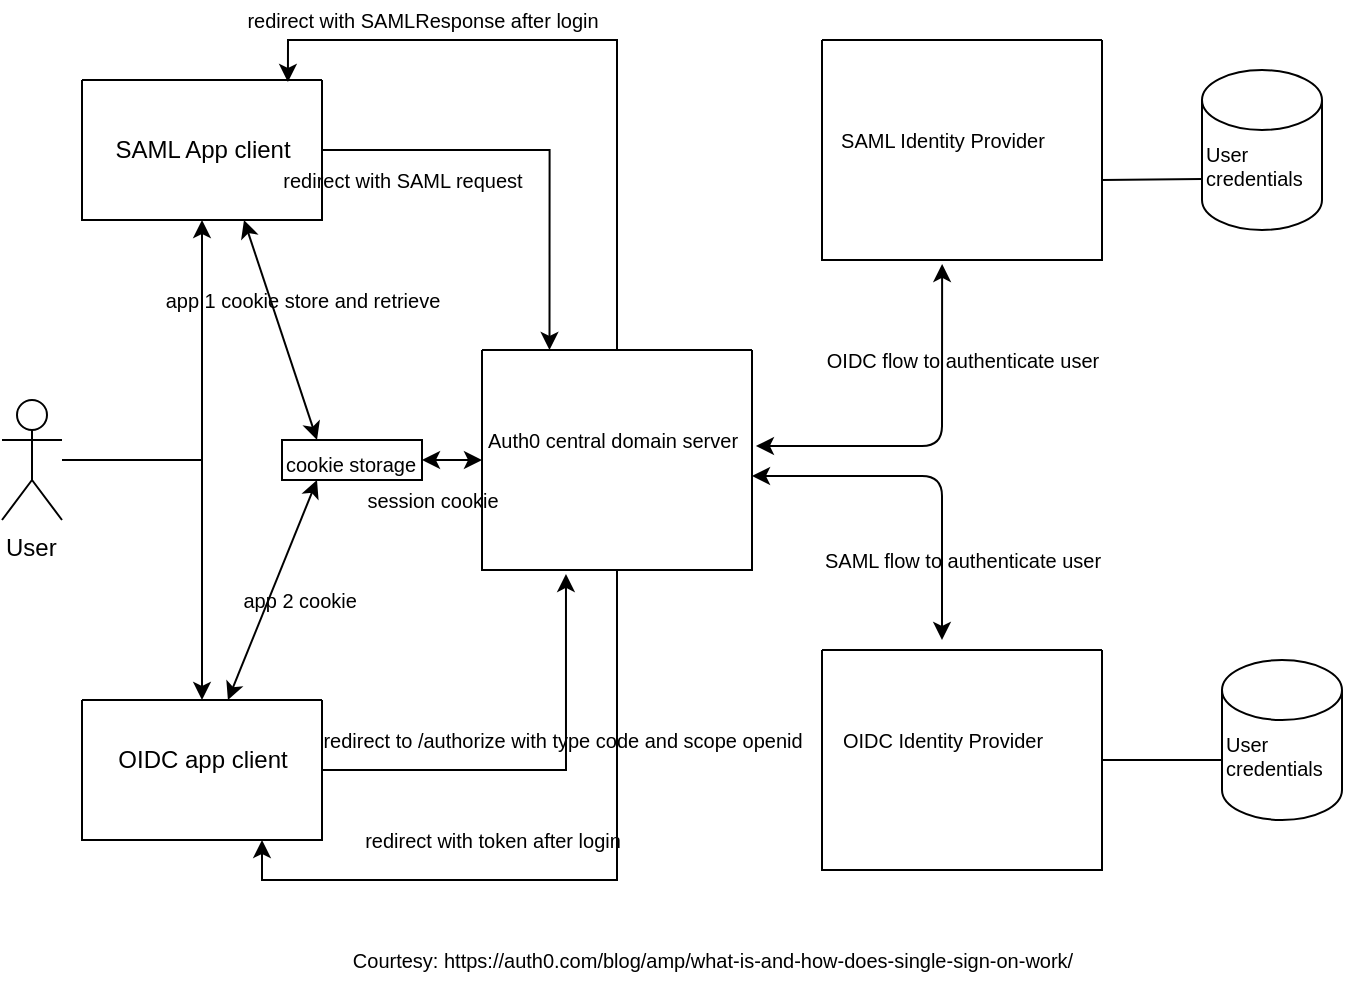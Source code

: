 <mxfile version="17.2.4" type="device"><diagram id="sPEYmvA2uZOQGzUfiSXX" name="Page-1"><mxGraphModel dx="1186" dy="611" grid="1" gridSize="10" guides="1" tooltips="1" connect="1" arrows="1" fold="1" page="1" pageScale="1" pageWidth="850" pageHeight="1100" math="0" shadow="0"><root><mxCell id="0"/><mxCell id="1" parent="0"/><mxCell id="M3DSyaUk5lPCo41buUAl-8" style="edgeStyle=orthogonalEdgeStyle;rounded=0;orthogonalLoop=1;jettySize=auto;html=1;" parent="1" source="M3DSyaUk5lPCo41buUAl-1" target="M3DSyaUk5lPCo41buUAl-6" edge="1"><mxGeometry relative="1" as="geometry"/></mxCell><mxCell id="M3DSyaUk5lPCo41buUAl-11" style="edgeStyle=orthogonalEdgeStyle;rounded=0;orthogonalLoop=1;jettySize=auto;html=1;" parent="1" source="M3DSyaUk5lPCo41buUAl-1" target="M3DSyaUk5lPCo41buUAl-9" edge="1"><mxGeometry relative="1" as="geometry"/></mxCell><mxCell id="M3DSyaUk5lPCo41buUAl-1" value="User" style="shape=umlActor;verticalLabelPosition=bottom;verticalAlign=top;outlineConnect=0;fontStyle=0;html=1;align=left;" parent="1" vertex="1"><mxGeometry x="120" y="240" width="30" height="60" as="geometry"/></mxCell><mxCell id="M3DSyaUk5lPCo41buUAl-16" style="edgeStyle=orthogonalEdgeStyle;rounded=0;orthogonalLoop=1;jettySize=auto;html=1;entryX=0.25;entryY=0;entryDx=0;entryDy=0;fontSize=10;" parent="1" source="M3DSyaUk5lPCo41buUAl-6" target="M3DSyaUk5lPCo41buUAl-12" edge="1"><mxGeometry relative="1" as="geometry"/></mxCell><mxCell id="M3DSyaUk5lPCo41buUAl-6" value="" style="swimlane;startSize=0;align=left;verticalAlign=top;html=1;" parent="1" vertex="1"><mxGeometry x="160" y="80" width="120" height="70" as="geometry"/></mxCell><mxCell id="M3DSyaUk5lPCo41buUAl-7" value="SAML App client" style="text;html=1;align=center;verticalAlign=middle;resizable=0;points=[];autosize=1;strokeColor=none;" parent="M3DSyaUk5lPCo41buUAl-6" vertex="1"><mxGeometry x="10" y="25" width="100" height="20" as="geometry"/></mxCell><mxCell id="12b2NLQDoVMs_vqBwzli-2" style="edgeStyle=orthogonalEdgeStyle;rounded=0;orthogonalLoop=1;jettySize=auto;html=1;exitX=1;exitY=0.5;exitDx=0;exitDy=0;entryX=0.311;entryY=1.018;entryDx=0;entryDy=0;entryPerimeter=0;" edge="1" parent="1" source="M3DSyaUk5lPCo41buUAl-9" target="M3DSyaUk5lPCo41buUAl-12"><mxGeometry relative="1" as="geometry"/></mxCell><mxCell id="M3DSyaUk5lPCo41buUAl-9" value="" style="swimlane;startSize=0;align=left;verticalAlign=top;html=1;" parent="1" vertex="1"><mxGeometry x="160" y="390" width="120" height="70" as="geometry"/></mxCell><mxCell id="M3DSyaUk5lPCo41buUAl-10" value="OIDC app client" style="text;html=1;align=center;verticalAlign=middle;resizable=0;points=[];autosize=1;strokeColor=none;" parent="1" vertex="1"><mxGeometry x="170" y="410" width="100" height="20" as="geometry"/></mxCell><mxCell id="M3DSyaUk5lPCo41buUAl-18" style="edgeStyle=orthogonalEdgeStyle;rounded=0;orthogonalLoop=1;jettySize=auto;html=1;entryX=0.858;entryY=0.014;entryDx=0;entryDy=0;entryPerimeter=0;fontSize=10;" parent="1" source="M3DSyaUk5lPCo41buUAl-12" target="M3DSyaUk5lPCo41buUAl-6" edge="1"><mxGeometry relative="1" as="geometry"><Array as="points"><mxPoint x="428" y="60"/><mxPoint x="263" y="60"/></Array></mxGeometry></mxCell><mxCell id="M3DSyaUk5lPCo41buUAl-24" style="edgeStyle=orthogonalEdgeStyle;rounded=0;orthogonalLoop=1;jettySize=auto;html=1;entryX=0.75;entryY=1;entryDx=0;entryDy=0;fontSize=10;" parent="1" source="M3DSyaUk5lPCo41buUAl-12" target="M3DSyaUk5lPCo41buUAl-9" edge="1"><mxGeometry relative="1" as="geometry"><Array as="points"><mxPoint x="428" y="480"/><mxPoint x="250" y="480"/></Array></mxGeometry></mxCell><mxCell id="M3DSyaUk5lPCo41buUAl-12" value="" style="swimlane;startSize=0;align=left;verticalAlign=top;html=1;" parent="1" vertex="1"><mxGeometry x="360" y="215" width="135" height="110" as="geometry"/></mxCell><mxCell id="M3DSyaUk5lPCo41buUAl-15" value="Auth0 central domain server" style="text;html=1;align=center;verticalAlign=middle;resizable=0;points=[];autosize=1;strokeColor=none;fontSize=10;" parent="M3DSyaUk5lPCo41buUAl-12" vertex="1"><mxGeometry x="-5" y="35" width="140" height="20" as="geometry"/></mxCell><mxCell id="M3DSyaUk5lPCo41buUAl-17" value="redirect with SAML request" style="text;html=1;align=center;verticalAlign=middle;resizable=0;points=[];autosize=1;strokeColor=none;fontSize=10;" parent="1" vertex="1"><mxGeometry x="250" y="120" width="140" height="20" as="geometry"/></mxCell><mxCell id="M3DSyaUk5lPCo41buUAl-19" value="redirect with SAMLResponse after login" style="text;html=1;align=center;verticalAlign=middle;resizable=0;points=[];autosize=1;strokeColor=none;fontSize=10;" parent="1" vertex="1"><mxGeometry x="235" y="40" width="190" height="20" as="geometry"/></mxCell><mxCell id="M3DSyaUk5lPCo41buUAl-23" value="redirect with token after login" style="text;html=1;align=center;verticalAlign=middle;resizable=0;points=[];autosize=1;strokeColor=none;fontSize=10;" parent="1" vertex="1"><mxGeometry x="295" y="450" width="140" height="20" as="geometry"/></mxCell><mxCell id="M3DSyaUk5lPCo41buUAl-25" value="" style="swimlane;startSize=0;fontSize=10;align=left;verticalAlign=top;html=1;" parent="1" vertex="1"><mxGeometry x="530" y="60" width="140" height="110" as="geometry"/></mxCell><mxCell id="M3DSyaUk5lPCo41buUAl-26" value="SAML Identity Provider" style="text;html=1;align=center;verticalAlign=middle;resizable=0;points=[];autosize=1;strokeColor=none;fontSize=10;" parent="1" vertex="1"><mxGeometry x="530" y="100" width="120" height="20" as="geometry"/></mxCell><mxCell id="M3DSyaUk5lPCo41buUAl-36" style="edgeStyle=orthogonalEdgeStyle;rounded=0;orthogonalLoop=1;jettySize=auto;html=1;entryX=0.167;entryY=0.625;entryDx=0;entryDy=0;entryPerimeter=0;fontSize=10;" parent="1" source="M3DSyaUk5lPCo41buUAl-27" target="M3DSyaUk5lPCo41buUAl-34" edge="1"><mxGeometry relative="1" as="geometry"/></mxCell><mxCell id="M3DSyaUk5lPCo41buUAl-27" value="" style="swimlane;startSize=0;fontSize=10;align=left;verticalAlign=top;html=1;" parent="1" vertex="1"><mxGeometry x="530" y="365" width="140" height="110" as="geometry"/></mxCell><mxCell id="M3DSyaUk5lPCo41buUAl-28" value="OIDC Identity Provider" style="text;html=1;align=center;verticalAlign=middle;resizable=0;points=[];autosize=1;strokeColor=none;fontSize=10;" parent="1" vertex="1"><mxGeometry x="530" y="400" width="120" height="20" as="geometry"/></mxCell><mxCell id="M3DSyaUk5lPCo41buUAl-31" value="" style="endArrow=classic;startArrow=classic;html=1;fontSize=10;exitX=1.014;exitY=0.65;exitDx=0;exitDy=0;exitPerimeter=0;entryX=0.429;entryY=1.018;entryDx=0;entryDy=0;entryPerimeter=0;" parent="1" source="M3DSyaUk5lPCo41buUAl-15" target="M3DSyaUk5lPCo41buUAl-25" edge="1"><mxGeometry width="50" height="50" relative="1" as="geometry"><mxPoint x="530" y="280" as="sourcePoint"/><mxPoint x="580" y="230" as="targetPoint"/><Array as="points"><mxPoint x="590" y="263"/></Array></mxGeometry></mxCell><mxCell id="M3DSyaUk5lPCo41buUAl-32" value="" style="endArrow=classic;startArrow=classic;html=1;fontSize=10;exitX=1.014;exitY=0.65;exitDx=0;exitDy=0;exitPerimeter=0;" parent="1" edge="1"><mxGeometry width="50" height="50" relative="1" as="geometry"><mxPoint x="495.0" y="278" as="sourcePoint"/><mxPoint x="590" y="360" as="targetPoint"/><Array as="points"><mxPoint x="590" y="278"/></Array></mxGeometry></mxCell><mxCell id="M3DSyaUk5lPCo41buUAl-33" value="User credentials" style="shape=cylinder3;whiteSpace=wrap;html=1;boundedLbl=1;backgroundOutline=1;size=15;fontSize=10;align=left;verticalAlign=top;" parent="1" vertex="1"><mxGeometry x="720" y="75" width="60" height="80" as="geometry"/></mxCell><mxCell id="M3DSyaUk5lPCo41buUAl-34" value="User credentials" style="shape=cylinder3;whiteSpace=wrap;html=1;boundedLbl=1;backgroundOutline=1;size=15;fontSize=10;align=left;verticalAlign=top;" parent="1" vertex="1"><mxGeometry x="730" y="370" width="60" height="80" as="geometry"/></mxCell><mxCell id="M3DSyaUk5lPCo41buUAl-37" value="" style="endArrow=none;html=1;fontSize=10;" parent="1" edge="1"><mxGeometry width="50" height="50" relative="1" as="geometry"><mxPoint x="670" y="130" as="sourcePoint"/><mxPoint x="720" y="129.5" as="targetPoint"/></mxGeometry></mxCell><mxCell id="M3DSyaUk5lPCo41buUAl-38" value="OIDC flow to authenticate user" style="text;html=1;align=center;verticalAlign=middle;resizable=0;points=[];autosize=1;strokeColor=none;fontSize=10;" parent="1" vertex="1"><mxGeometry x="525" y="210" width="150" height="20" as="geometry"/></mxCell><mxCell id="M3DSyaUk5lPCo41buUAl-39" value="SAML flow to authenticate user" style="text;html=1;align=center;verticalAlign=middle;resizable=0;points=[];autosize=1;strokeColor=none;fontSize=10;" parent="1" vertex="1"><mxGeometry x="525" y="310" width="150" height="20" as="geometry"/></mxCell><mxCell id="M3DSyaUk5lPCo41buUAl-40" value="&lt;font size=&quot;1&quot;&gt;cookie storage&lt;/font&gt;" style="rounded=0;whiteSpace=wrap;html=1;fontSize=10;align=left;verticalAlign=top;" parent="1" vertex="1"><mxGeometry x="260" y="260" width="70" height="20" as="geometry"/></mxCell><mxCell id="M3DSyaUk5lPCo41buUAl-41" value="" style="endArrow=classic;startArrow=classic;html=1;fontSize=10;exitX=1;exitY=0.5;exitDx=0;exitDy=0;" parent="1" source="M3DSyaUk5lPCo41buUAl-40" edge="1"><mxGeometry width="50" height="50" relative="1" as="geometry"><mxPoint x="340" y="270" as="sourcePoint"/><mxPoint x="360" y="270" as="targetPoint"/></mxGeometry></mxCell><mxCell id="M3DSyaUk5lPCo41buUAl-42" value="session cookie" style="text;html=1;align=center;verticalAlign=middle;resizable=0;points=[];autosize=1;strokeColor=none;fontSize=10;" parent="1" vertex="1"><mxGeometry x="295" y="280" width="80" height="20" as="geometry"/></mxCell><mxCell id="M3DSyaUk5lPCo41buUAl-44" value="" style="endArrow=classic;startArrow=classic;html=1;fontSize=10;entryX=0.675;entryY=1;entryDx=0;entryDy=0;entryPerimeter=0;exitX=0.25;exitY=0;exitDx=0;exitDy=0;" parent="1" source="M3DSyaUk5lPCo41buUAl-40" target="M3DSyaUk5lPCo41buUAl-6" edge="1"><mxGeometry width="50" height="50" relative="1" as="geometry"><mxPoint x="240" y="230" as="sourcePoint"/><mxPoint x="240" y="180" as="targetPoint"/></mxGeometry></mxCell><mxCell id="M3DSyaUk5lPCo41buUAl-45" value="" style="endArrow=classic;startArrow=classic;html=1;fontSize=10;entryX=0.25;entryY=1;entryDx=0;entryDy=0;exitX=0.608;exitY=0;exitDx=0;exitDy=0;exitPerimeter=0;" parent="1" source="M3DSyaUk5lPCo41buUAl-9" target="M3DSyaUk5lPCo41buUAl-40" edge="1"><mxGeometry width="50" height="50" relative="1" as="geometry"><mxPoint x="250" y="340" as="sourcePoint"/><mxPoint x="300" y="290" as="targetPoint"/></mxGeometry></mxCell><mxCell id="M3DSyaUk5lPCo41buUAl-46" value="app 1 cookie store and retrieve" style="text;html=1;align=center;verticalAlign=middle;resizable=0;points=[];autosize=1;strokeColor=none;fontSize=10;" parent="1" vertex="1"><mxGeometry x="195" y="180" width="150" height="20" as="geometry"/></mxCell><mxCell id="M3DSyaUk5lPCo41buUAl-47" value="app 2 cookie&amp;nbsp;" style="text;html=1;align=center;verticalAlign=middle;resizable=0;points=[];autosize=1;strokeColor=none;fontSize=10;" parent="1" vertex="1"><mxGeometry x="230" y="330" width="80" height="20" as="geometry"/></mxCell><mxCell id="M3DSyaUk5lPCo41buUAl-48" value="&lt;font style=&quot;font-size: 10px&quot;&gt;Courtesy:&amp;nbsp;https://auth0.com/blog/amp/what-is-and-how-does-single-sign-on-work/&lt;/font&gt;" style="text;html=1;align=center;verticalAlign=middle;resizable=0;points=[];autosize=1;strokeColor=none;fontSize=10;" parent="1" vertex="1"><mxGeometry x="285" y="510" width="380" height="20" as="geometry"/></mxCell><mxCell id="M3DSyaUk5lPCo41buUAl-21" value="redirect to /authorize with type code and scope openid" style="text;html=1;align=center;verticalAlign=middle;resizable=0;points=[];autosize=1;strokeColor=none;fontSize=10;" parent="1" vertex="1"><mxGeometry x="270" y="400" width="260" height="20" as="geometry"/></mxCell></root></mxGraphModel></diagram></mxfile>